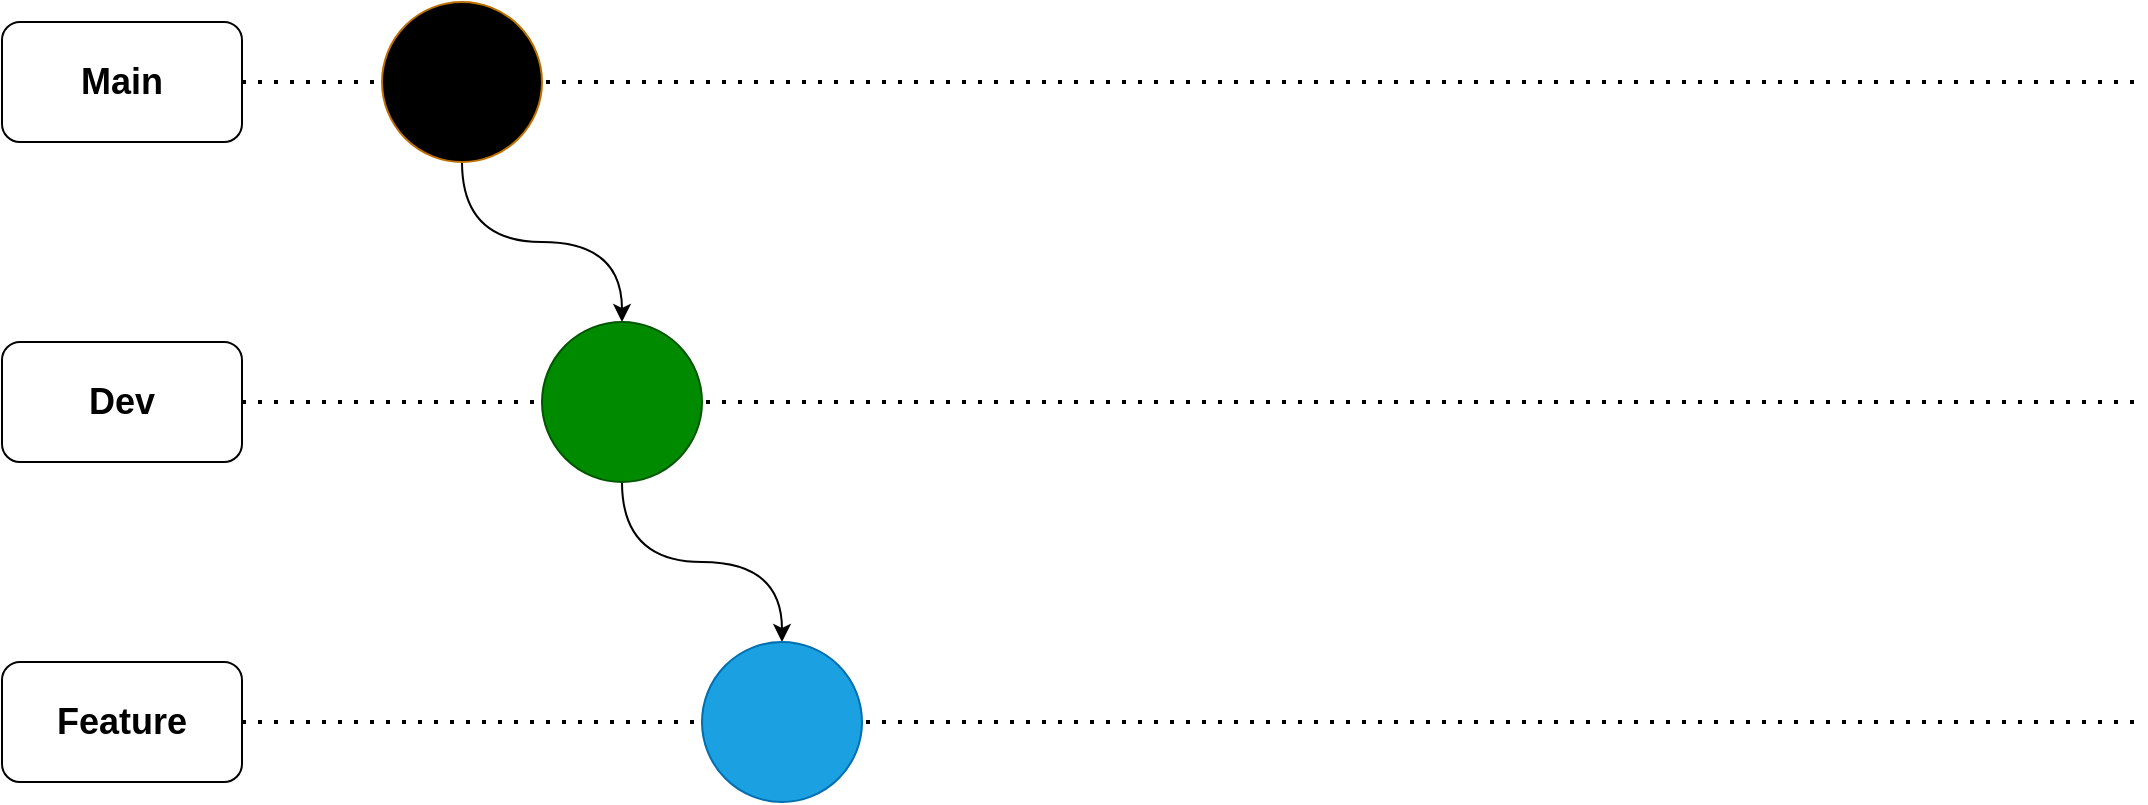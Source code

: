 <mxfile version="23.1.5" type="device" pages="2">
  <diagram name="Page-1" id="QbkkgsMDkH_GlrHjEnIB">
    <mxGraphModel dx="1434" dy="836" grid="1" gridSize="10" guides="1" tooltips="1" connect="1" arrows="1" fold="1" page="1" pageScale="1" pageWidth="1169" pageHeight="827" math="0" shadow="0">
      <root>
        <mxCell id="0" />
        <mxCell id="1" parent="0" />
        <mxCell id="xrybCc77rTdmahBuqhCi-16" value="" style="endArrow=none;dashed=1;html=1;dashPattern=1 3;strokeWidth=2;rounded=0;exitX=1;exitY=0.5;exitDx=0;exitDy=0;" edge="1" source="xrybCc77rTdmahBuqhCi-15" parent="1">
          <mxGeometry width="50" height="50" relative="1" as="geometry">
            <mxPoint x="190" y="630" as="sourcePoint" />
            <mxPoint x="1080" y="520" as="targetPoint" />
          </mxGeometry>
        </mxCell>
        <mxCell id="xrybCc77rTdmahBuqhCi-13" value="" style="endArrow=none;dashed=1;html=1;dashPattern=1 3;strokeWidth=2;rounded=0;exitX=1;exitY=0.5;exitDx=0;exitDy=0;" edge="1" source="xrybCc77rTdmahBuqhCi-12" parent="1">
          <mxGeometry width="50" height="50" relative="1" as="geometry">
            <mxPoint x="190" y="470" as="sourcePoint" />
            <mxPoint x="1080" y="360" as="targetPoint" />
          </mxGeometry>
        </mxCell>
        <mxCell id="xrybCc77rTdmahBuqhCi-17" style="edgeStyle=orthogonalEdgeStyle;rounded=0;orthogonalLoop=1;jettySize=auto;html=1;entryX=0.5;entryY=0;entryDx=0;entryDy=0;curved=1;" edge="1" parent="1" source="xrybCc77rTdmahBuqhCi-6" target="xrybCc77rTdmahBuqhCi-11">
          <mxGeometry relative="1" as="geometry" />
        </mxCell>
        <mxCell id="xrybCc77rTdmahBuqhCi-6" value="" style="ellipse;fillColor=#000000;fontColor=#000000;strokeColor=#BD7000;" vertex="1" parent="1">
          <mxGeometry x="200" y="160" width="80" height="80" as="geometry" />
        </mxCell>
        <mxCell id="xrybCc77rTdmahBuqhCi-8" value="Main" style="rounded=1;whiteSpace=wrap;html=1;fontStyle=1;fontSize=18;" vertex="1" parent="1">
          <mxGeometry x="10" y="170" width="120" height="60" as="geometry" />
        </mxCell>
        <mxCell id="xrybCc77rTdmahBuqhCi-10" value="" style="endArrow=none;dashed=1;html=1;dashPattern=1 3;strokeWidth=2;rounded=0;exitX=1;exitY=0.5;exitDx=0;exitDy=0;" edge="1" parent="1" source="xrybCc77rTdmahBuqhCi-8">
          <mxGeometry width="50" height="50" relative="1" as="geometry">
            <mxPoint x="190" y="310" as="sourcePoint" />
            <mxPoint x="1080" y="200" as="targetPoint" />
          </mxGeometry>
        </mxCell>
        <mxCell id="xrybCc77rTdmahBuqhCi-18" style="edgeStyle=orthogonalEdgeStyle;rounded=0;orthogonalLoop=1;jettySize=auto;html=1;curved=1;" edge="1" parent="1" source="xrybCc77rTdmahBuqhCi-11" target="xrybCc77rTdmahBuqhCi-14">
          <mxGeometry relative="1" as="geometry" />
        </mxCell>
        <mxCell id="xrybCc77rTdmahBuqhCi-11" value="" style="ellipse;fillColor=#008a00;fontColor=#ffffff;strokeColor=#005700;" vertex="1" parent="1">
          <mxGeometry x="280" y="320" width="80" height="80" as="geometry" />
        </mxCell>
        <mxCell id="xrybCc77rTdmahBuqhCi-12" value="Dev" style="rounded=1;whiteSpace=wrap;html=1;fontStyle=1;fontSize=18;" vertex="1" parent="1">
          <mxGeometry x="10" y="330" width="120" height="60" as="geometry" />
        </mxCell>
        <mxCell id="xrybCc77rTdmahBuqhCi-14" value="" style="ellipse;fillColor=#1ba1e2;fontColor=#ffffff;strokeColor=#006EAF;" vertex="1" parent="1">
          <mxGeometry x="360" y="480" width="80" height="80" as="geometry" />
        </mxCell>
        <mxCell id="xrybCc77rTdmahBuqhCi-15" value="Feature" style="rounded=1;whiteSpace=wrap;html=1;fontStyle=1;fontSize=18;" vertex="1" parent="1">
          <mxGeometry x="10" y="490" width="120" height="60" as="geometry" />
        </mxCell>
      </root>
    </mxGraphModel>
  </diagram>
  <diagram id="1nuop3o8K1MoOnNfpPs0" name="Page-2">
    <mxGraphModel dx="1434" dy="836" grid="1" gridSize="10" guides="1" tooltips="1" connect="1" arrows="1" fold="1" page="1" pageScale="1" pageWidth="1169" pageHeight="827" math="0" shadow="0">
      <root>
        <mxCell id="0" />
        <mxCell id="1" parent="0" />
        <mxCell id="9DRtTghpru2i6pVYhTJl-1" value="" style="endArrow=none;dashed=1;html=1;dashPattern=1 3;strokeWidth=2;rounded=0;exitX=1;exitY=0.5;exitDx=0;exitDy=0;" edge="1" parent="1" source="9DRtTghpru2i6pVYhTJl-7">
          <mxGeometry width="50" height="50" relative="1" as="geometry">
            <mxPoint x="190" y="470" as="sourcePoint" />
            <mxPoint x="1080" y="360" as="targetPoint" />
          </mxGeometry>
        </mxCell>
        <mxCell id="9DRtTghpru2i6pVYhTJl-2" style="edgeStyle=orthogonalEdgeStyle;rounded=0;orthogonalLoop=1;jettySize=auto;html=1;entryX=0.5;entryY=0;entryDx=0;entryDy=0;curved=1;" edge="1" parent="1" source="9DRtTghpru2i6pVYhTJl-3" target="9DRtTghpru2i6pVYhTJl-6">
          <mxGeometry relative="1" as="geometry" />
        </mxCell>
        <mxCell id="9DRtTghpru2i6pVYhTJl-3" value="" style="ellipse;fillColor=#000000;fontColor=#000000;strokeColor=#BD7000;" vertex="1" parent="1">
          <mxGeometry x="200" y="160" width="80" height="80" as="geometry" />
        </mxCell>
        <mxCell id="9DRtTghpru2i6pVYhTJl-4" value="Main" style="rounded=1;whiteSpace=wrap;html=1;fontStyle=1;fontSize=18;" vertex="1" parent="1">
          <mxGeometry x="10" y="170" width="120" height="60" as="geometry" />
        </mxCell>
        <mxCell id="9DRtTghpru2i6pVYhTJl-5" value="" style="endArrow=none;dashed=1;html=1;dashPattern=1 3;strokeWidth=2;rounded=0;exitX=1;exitY=0.5;exitDx=0;exitDy=0;" edge="1" parent="1" source="9DRtTghpru2i6pVYhTJl-4">
          <mxGeometry width="50" height="50" relative="1" as="geometry">
            <mxPoint x="190" y="310" as="sourcePoint" />
            <mxPoint x="1080" y="200" as="targetPoint" />
          </mxGeometry>
        </mxCell>
        <mxCell id="9DRtTghpru2i6pVYhTJl-6" value="" style="ellipse;fillColor=#008a00;fontColor=#ffffff;strokeColor=#005700;" vertex="1" parent="1">
          <mxGeometry x="280" y="320" width="80" height="80" as="geometry" />
        </mxCell>
        <mxCell id="9DRtTghpru2i6pVYhTJl-7" value="Dev" style="rounded=1;whiteSpace=wrap;html=1;fontStyle=1;fontSize=18;" vertex="1" parent="1">
          <mxGeometry x="10" y="330" width="120" height="60" as="geometry" />
        </mxCell>
      </root>
    </mxGraphModel>
  </diagram>
</mxfile>
